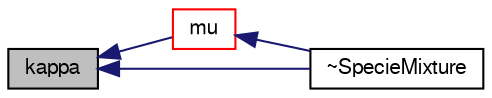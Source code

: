 digraph "kappa"
{
  bgcolor="transparent";
  edge [fontname="FreeSans",fontsize="10",labelfontname="FreeSans",labelfontsize="10"];
  node [fontname="FreeSans",fontsize="10",shape=record];
  rankdir="LR";
  Node258 [label="kappa",height=0.2,width=0.4,color="black", fillcolor="grey75", style="filled", fontcolor="black"];
  Node258 -> Node259 [dir="back",color="midnightblue",fontsize="10",style="solid",fontname="FreeSans"];
  Node259 [label="mu",height=0.2,width=0.4,color="red",URL="$a30158.html#aa4959335e6fdf502bfa4f166f05f6422",tooltip="Dynamic viscosity [kg/m/s]. "];
  Node259 -> Node272 [dir="back",color="midnightblue",fontsize="10",style="solid",fontname="FreeSans"];
  Node272 [label="~SpecieMixture",height=0.2,width=0.4,color="black",URL="$a30158.html#a149d8c2fb446e76144898dd6cadef2de",tooltip="Destructor. "];
  Node258 -> Node272 [dir="back",color="midnightblue",fontsize="10",style="solid",fontname="FreeSans"];
}
